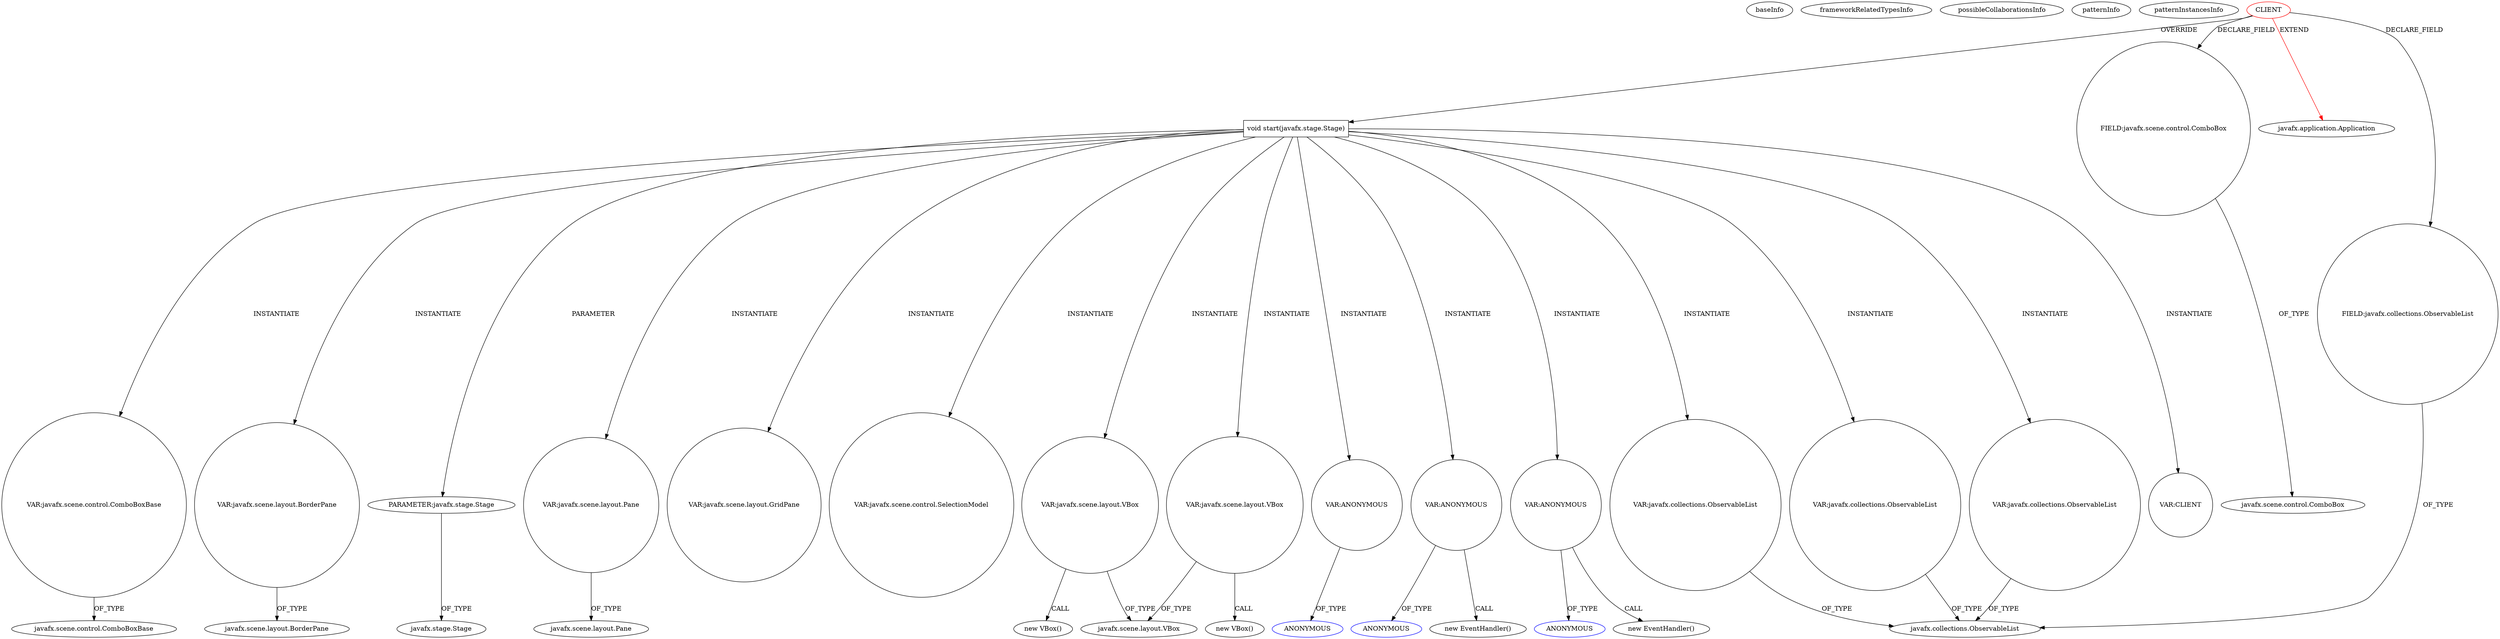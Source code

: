 digraph {
baseInfo[graphId=1150,category="pattern",isAnonymous=false,possibleRelation=false]
frameworkRelatedTypesInfo[0="javafx.application.Application"]
possibleCollaborationsInfo[]
patternInfo[frequency=2.0,patternRootClient=0]
patternInstancesInfo[0="Tsaru-Java-MP3-Visualizations~/Tsaru-Java-MP3-Visualizations/Java-MP3-Visualizations-master/mp3 Visualization/src/VisualizationInterface.java~VisualizationInterface~1511",1="empollondefisica-PlanetGame~/empollondefisica-PlanetGame/PlanetGame-master/src/testing/Testing.java~Testing~2645"]
177[label="javafx.scene.control.ComboBoxBase",vertexType="FRAMEWORK_CLASS_TYPE",isFrameworkType=false]
175[label="VAR:javafx.scene.control.ComboBoxBase",vertexType="VARIABLE_EXPRESION",isFrameworkType=false,shape=circle]
14[label="void start(javafx.stage.Stage)",vertexType="OVERRIDING_METHOD_DECLARATION",isFrameworkType=false,shape=box]
24[label="VAR:javafx.scene.layout.BorderPane",vertexType="VARIABLE_EXPRESION",isFrameworkType=false,shape=circle]
0[label="CLIENT",vertexType="ROOT_CLIENT_CLASS_DECLARATION",isFrameworkType=false,color=red]
15[label="PARAMETER:javafx.stage.Stage",vertexType="PARAMETER_DECLARATION",isFrameworkType=false]
133[label="VAR:javafx.scene.layout.Pane",vertexType="VARIABLE_EXPRESION",isFrameworkType=false,shape=circle]
33[label="VAR:javafx.scene.layout.GridPane",vertexType="VARIABLE_EXPRESION",isFrameworkType=false,shape=circle]
185[label="VAR:javafx.scene.control.SelectionModel",vertexType="VARIABLE_EXPRESION",isFrameworkType=false,shape=circle]
27[label="VAR:javafx.scene.layout.VBox",vertexType="VARIABLE_EXPRESION",isFrameworkType=false,shape=circle]
109[label="VAR:javafx.scene.layout.VBox",vertexType="VARIABLE_EXPRESION",isFrameworkType=false,shape=circle]
25[label="javafx.scene.layout.BorderPane",vertexType="FRAMEWORK_CLASS_TYPE",isFrameworkType=false]
103[label="VAR:ANONYMOUS",vertexType="VARIABLE_EXPRESION",isFrameworkType=false,shape=circle]
55[label="VAR:ANONYMOUS",vertexType="VARIABLE_EXPRESION",isFrameworkType=false,shape=circle]
160[label="VAR:ANONYMOUS",vertexType="VARIABLE_EXPRESION",isFrameworkType=false,shape=circle]
135[label="javafx.scene.layout.Pane",vertexType="FRAMEWORK_CLASS_TYPE",isFrameworkType=false]
6[label="FIELD:javafx.scene.control.ComboBox",vertexType="FIELD_DECLARATION",isFrameworkType=false,shape=circle]
5[label="javafx.scene.control.ComboBox",vertexType="FRAMEWORK_CLASS_TYPE",isFrameworkType=false]
16[label="javafx.stage.Stage",vertexType="FRAMEWORK_CLASS_TYPE",isFrameworkType=false]
1[label="javafx.application.Application",vertexType="FRAMEWORK_CLASS_TYPE",isFrameworkType=false]
26[label="new VBox()",vertexType="CONSTRUCTOR_CALL",isFrameworkType=false]
108[label="new VBox()",vertexType="CONSTRUCTOR_CALL",isFrameworkType=false]
3[label="javafx.scene.layout.VBox",vertexType="FRAMEWORK_CLASS_TYPE",isFrameworkType=false]
130[label="VAR:javafx.collections.ObservableList",vertexType="VARIABLE_EXPRESION",isFrameworkType=false,shape=circle]
204[label="VAR:javafx.collections.ObservableList",vertexType="VARIABLE_EXPRESION",isFrameworkType=false,shape=circle]
138[label="VAR:javafx.collections.ObservableList",vertexType="VARIABLE_EXPRESION",isFrameworkType=false,shape=circle]
56[label="ANONYMOUS",vertexType="REFERENCE_ANONYMOUS_DECLARATION",isFrameworkType=false,color=blue]
104[label="ANONYMOUS",vertexType="REFERENCE_ANONYMOUS_DECLARATION",isFrameworkType=false,color=blue]
161[label="ANONYMOUS",vertexType="REFERENCE_ANONYMOUS_DECLARATION",isFrameworkType=false,color=blue]
54[label="new EventHandler()",vertexType="CONSTRUCTOR_CALL",isFrameworkType=false]
159[label="new EventHandler()",vertexType="CONSTRUCTOR_CALL",isFrameworkType=false]
9[label="javafx.collections.ObservableList",vertexType="FRAMEWORK_INTERFACE_TYPE",isFrameworkType=false]
179[label="VAR:CLIENT",vertexType="VARIABLE_EXPRESION",isFrameworkType=false,shape=circle]
10[label="FIELD:javafx.collections.ObservableList",vertexType="FIELD_DECLARATION",isFrameworkType=false,shape=circle]
14->15[label="PARAMETER"]
14->27[label="INSTANTIATE"]
109->108[label="CALL"]
103->104[label="OF_TYPE"]
0->10[label="DECLARE_FIELD"]
14->55[label="INSTANTIATE"]
55->54[label="CALL"]
27->3[label="OF_TYPE"]
14->179[label="INSTANTIATE"]
14->160[label="INSTANTIATE"]
160->159[label="CALL"]
160->161[label="OF_TYPE"]
14->109[label="INSTANTIATE"]
14->130[label="INSTANTIATE"]
0->6[label="DECLARE_FIELD"]
14->175[label="INSTANTIATE"]
204->9[label="OF_TYPE"]
6->5[label="OF_TYPE"]
175->177[label="OF_TYPE"]
109->3[label="OF_TYPE"]
10->9[label="OF_TYPE"]
14->204[label="INSTANTIATE"]
133->135[label="OF_TYPE"]
24->25[label="OF_TYPE"]
27->26[label="CALL"]
15->16[label="OF_TYPE"]
14->103[label="INSTANTIATE"]
14->133[label="INSTANTIATE"]
14->185[label="INSTANTIATE"]
130->9[label="OF_TYPE"]
14->24[label="INSTANTIATE"]
55->56[label="OF_TYPE"]
14->33[label="INSTANTIATE"]
138->9[label="OF_TYPE"]
14->138[label="INSTANTIATE"]
0->14[label="OVERRIDE"]
0->1[label="EXTEND",color=red]
}

